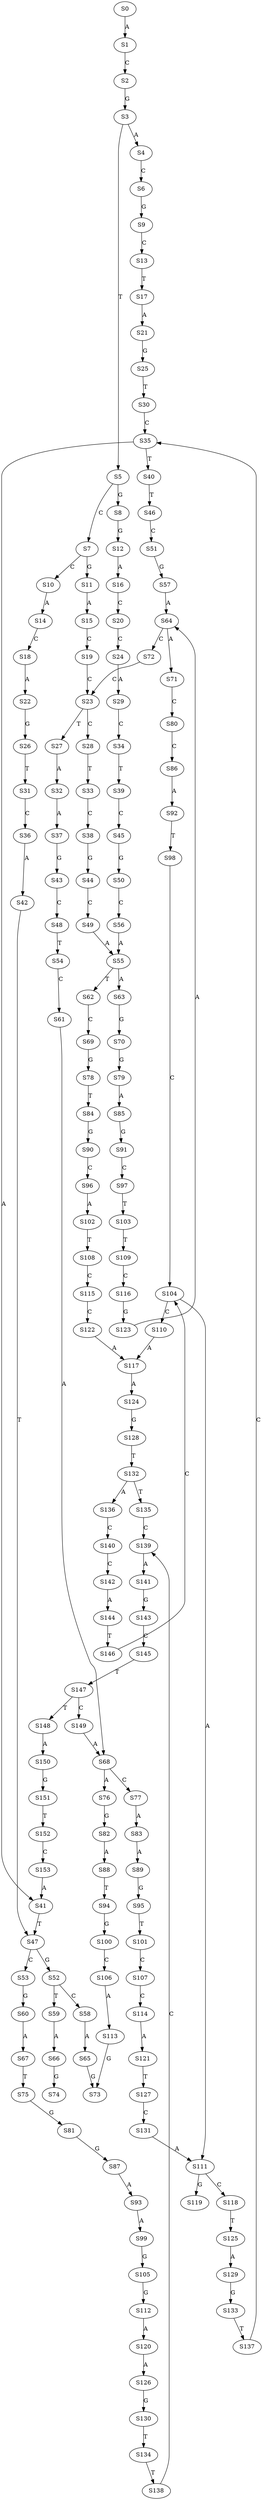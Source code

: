 strict digraph  {
	S0 -> S1 [ label = A ];
	S1 -> S2 [ label = C ];
	S2 -> S3 [ label = G ];
	S3 -> S4 [ label = A ];
	S3 -> S5 [ label = T ];
	S4 -> S6 [ label = C ];
	S5 -> S7 [ label = C ];
	S5 -> S8 [ label = G ];
	S6 -> S9 [ label = G ];
	S7 -> S10 [ label = C ];
	S7 -> S11 [ label = G ];
	S8 -> S12 [ label = G ];
	S9 -> S13 [ label = C ];
	S10 -> S14 [ label = A ];
	S11 -> S15 [ label = A ];
	S12 -> S16 [ label = A ];
	S13 -> S17 [ label = T ];
	S14 -> S18 [ label = C ];
	S15 -> S19 [ label = C ];
	S16 -> S20 [ label = C ];
	S17 -> S21 [ label = A ];
	S18 -> S22 [ label = A ];
	S19 -> S23 [ label = C ];
	S20 -> S24 [ label = C ];
	S21 -> S25 [ label = G ];
	S22 -> S26 [ label = G ];
	S23 -> S27 [ label = T ];
	S23 -> S28 [ label = C ];
	S24 -> S29 [ label = A ];
	S25 -> S30 [ label = T ];
	S26 -> S31 [ label = T ];
	S27 -> S32 [ label = A ];
	S28 -> S33 [ label = T ];
	S29 -> S34 [ label = C ];
	S30 -> S35 [ label = C ];
	S31 -> S36 [ label = C ];
	S32 -> S37 [ label = A ];
	S33 -> S38 [ label = C ];
	S34 -> S39 [ label = T ];
	S35 -> S40 [ label = T ];
	S35 -> S41 [ label = A ];
	S36 -> S42 [ label = A ];
	S37 -> S43 [ label = G ];
	S38 -> S44 [ label = G ];
	S39 -> S45 [ label = C ];
	S40 -> S46 [ label = T ];
	S41 -> S47 [ label = T ];
	S42 -> S47 [ label = T ];
	S43 -> S48 [ label = C ];
	S44 -> S49 [ label = C ];
	S45 -> S50 [ label = G ];
	S46 -> S51 [ label = C ];
	S47 -> S52 [ label = G ];
	S47 -> S53 [ label = C ];
	S48 -> S54 [ label = T ];
	S49 -> S55 [ label = A ];
	S50 -> S56 [ label = C ];
	S51 -> S57 [ label = G ];
	S52 -> S58 [ label = C ];
	S52 -> S59 [ label = T ];
	S53 -> S60 [ label = G ];
	S54 -> S61 [ label = C ];
	S55 -> S62 [ label = T ];
	S55 -> S63 [ label = A ];
	S56 -> S55 [ label = A ];
	S57 -> S64 [ label = A ];
	S58 -> S65 [ label = A ];
	S59 -> S66 [ label = A ];
	S60 -> S67 [ label = A ];
	S61 -> S68 [ label = A ];
	S62 -> S69 [ label = C ];
	S63 -> S70 [ label = G ];
	S64 -> S71 [ label = A ];
	S64 -> S72 [ label = C ];
	S65 -> S73 [ label = G ];
	S66 -> S74 [ label = G ];
	S67 -> S75 [ label = T ];
	S68 -> S76 [ label = A ];
	S68 -> S77 [ label = C ];
	S69 -> S78 [ label = G ];
	S70 -> S79 [ label = G ];
	S71 -> S80 [ label = C ];
	S72 -> S23 [ label = C ];
	S75 -> S81 [ label = G ];
	S76 -> S82 [ label = G ];
	S77 -> S83 [ label = A ];
	S78 -> S84 [ label = T ];
	S79 -> S85 [ label = A ];
	S80 -> S86 [ label = C ];
	S81 -> S87 [ label = G ];
	S82 -> S88 [ label = A ];
	S83 -> S89 [ label = A ];
	S84 -> S90 [ label = G ];
	S85 -> S91 [ label = G ];
	S86 -> S92 [ label = A ];
	S87 -> S93 [ label = A ];
	S88 -> S94 [ label = T ];
	S89 -> S95 [ label = G ];
	S90 -> S96 [ label = C ];
	S91 -> S97 [ label = C ];
	S92 -> S98 [ label = T ];
	S93 -> S99 [ label = A ];
	S94 -> S100 [ label = G ];
	S95 -> S101 [ label = T ];
	S96 -> S102 [ label = A ];
	S97 -> S103 [ label = T ];
	S98 -> S104 [ label = C ];
	S99 -> S105 [ label = G ];
	S100 -> S106 [ label = C ];
	S101 -> S107 [ label = C ];
	S102 -> S108 [ label = T ];
	S103 -> S109 [ label = T ];
	S104 -> S110 [ label = C ];
	S104 -> S111 [ label = A ];
	S105 -> S112 [ label = G ];
	S106 -> S113 [ label = A ];
	S107 -> S114 [ label = C ];
	S108 -> S115 [ label = C ];
	S109 -> S116 [ label = C ];
	S110 -> S117 [ label = A ];
	S111 -> S118 [ label = C ];
	S111 -> S119 [ label = G ];
	S112 -> S120 [ label = A ];
	S113 -> S73 [ label = G ];
	S114 -> S121 [ label = A ];
	S115 -> S122 [ label = C ];
	S116 -> S123 [ label = G ];
	S117 -> S124 [ label = A ];
	S118 -> S125 [ label = T ];
	S120 -> S126 [ label = A ];
	S121 -> S127 [ label = T ];
	S122 -> S117 [ label = A ];
	S123 -> S64 [ label = A ];
	S124 -> S128 [ label = G ];
	S125 -> S129 [ label = A ];
	S126 -> S130 [ label = G ];
	S127 -> S131 [ label = C ];
	S128 -> S132 [ label = T ];
	S129 -> S133 [ label = G ];
	S130 -> S134 [ label = T ];
	S131 -> S111 [ label = A ];
	S132 -> S135 [ label = T ];
	S132 -> S136 [ label = A ];
	S133 -> S137 [ label = T ];
	S134 -> S138 [ label = T ];
	S135 -> S139 [ label = C ];
	S136 -> S140 [ label = C ];
	S137 -> S35 [ label = C ];
	S138 -> S139 [ label = C ];
	S139 -> S141 [ label = A ];
	S140 -> S142 [ label = C ];
	S141 -> S143 [ label = G ];
	S142 -> S144 [ label = A ];
	S143 -> S145 [ label = C ];
	S144 -> S146 [ label = T ];
	S145 -> S147 [ label = T ];
	S146 -> S104 [ label = C ];
	S147 -> S148 [ label = T ];
	S147 -> S149 [ label = C ];
	S148 -> S150 [ label = A ];
	S149 -> S68 [ label = A ];
	S150 -> S151 [ label = G ];
	S151 -> S152 [ label = T ];
	S152 -> S153 [ label = C ];
	S153 -> S41 [ label = A ];
}
